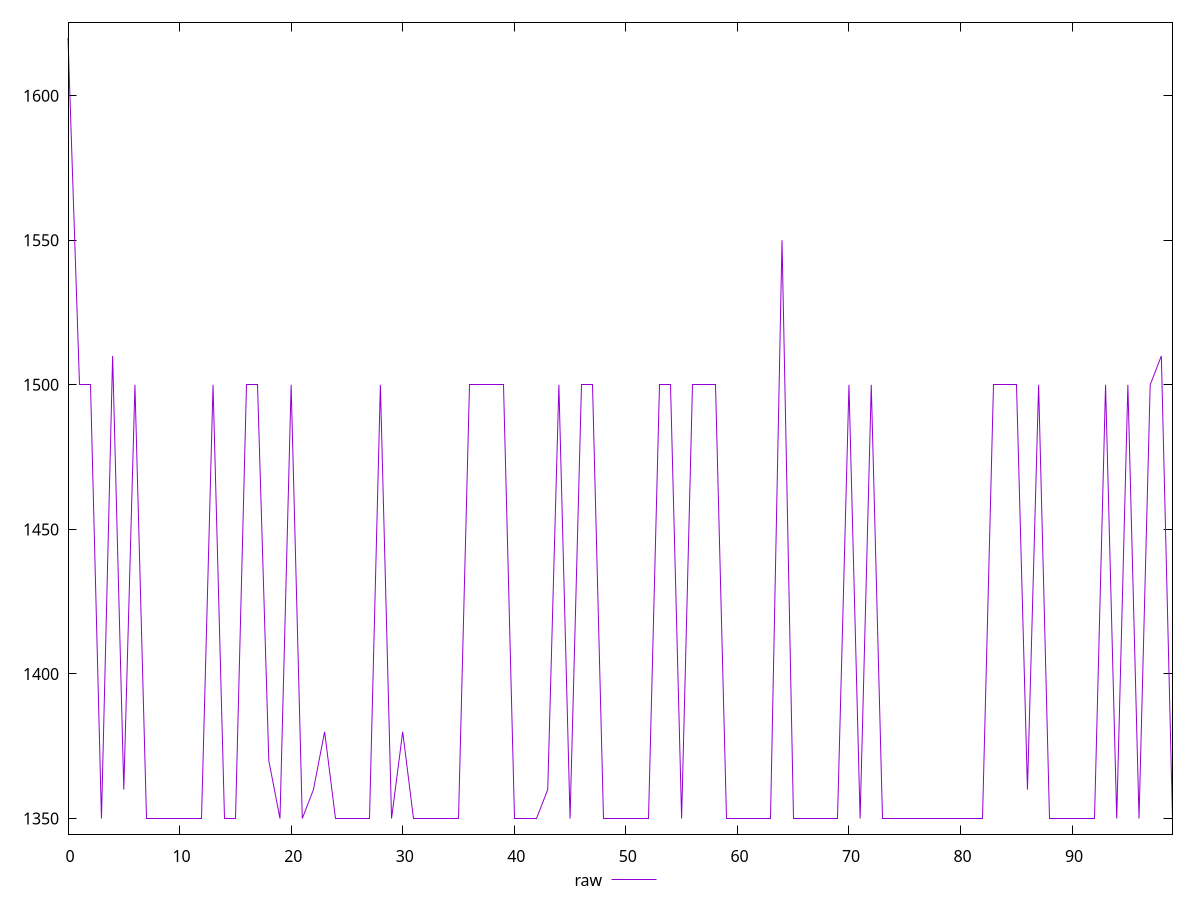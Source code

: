 reset

$raw <<EOF
0 1620
1 1500
2 1500
3 1350
4 1510
5 1360
6 1500
7 1350
8 1350
9 1350
10 1350
11 1350
12 1350
13 1500
14 1350
15 1350
16 1500
17 1500
18 1370
19 1350
20 1500
21 1350
22 1360
23 1380
24 1350
25 1350
26 1350
27 1350
28 1500
29 1350
30 1380
31 1350
32 1350
33 1350
34 1350
35 1350
36 1500
37 1500
38 1500
39 1500
40 1350
41 1350
42 1350
43 1360
44 1500
45 1350
46 1500
47 1500
48 1350
49 1350
50 1350
51 1350
52 1350
53 1500
54 1500
55 1350
56 1500
57 1500
58 1500
59 1350
60 1350
61 1350
62 1350
63 1350
64 1550
65 1350
66 1350
67 1350
68 1350
69 1350
70 1500
71 1350
72 1500
73 1350
74 1350
75 1350
76 1350
77 1350
78 1350
79 1350
80 1350
81 1350
82 1350
83 1500
84 1500
85 1500
86 1360
87 1500
88 1350
89 1350
90 1350
91 1350
92 1350
93 1500
94 1350
95 1500
96 1350
97 1500
98 1510
99 1350
EOF

set key outside below
set xrange [0:99]
set yrange [1344.6:1625.4]
set trange [1344.6:1625.4]
set terminal svg size 640, 500 enhanced background rgb 'white'
set output "report_00017_2021-02-10T15-08-03.406Z/uses-text-compression/samples/pages+cached+noadtech+nomedia+nocss/raw/values.svg"

plot $raw title "raw" with line

reset
